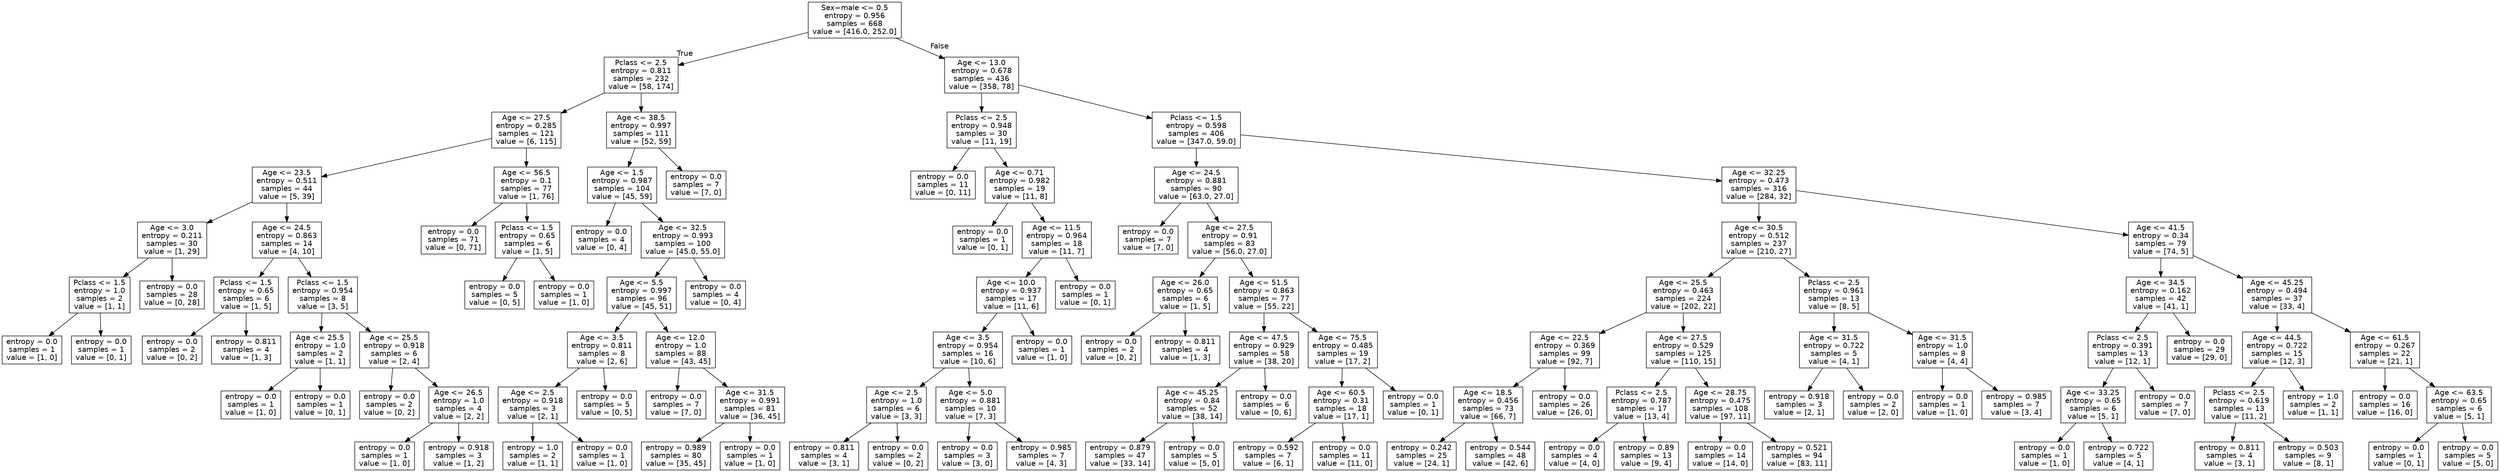 digraph Tree {
node [shape=box, fontname="helvetica"] ;
edge [fontname="helvetica"] ;
0 [label="Sex=male <= 0.5\nentropy = 0.956\nsamples = 668\nvalue = [416.0, 252.0]"] ;
1 [label="Pclass <= 2.5\nentropy = 0.811\nsamples = 232\nvalue = [58, 174]"] ;
0 -> 1 [labeldistance=2.5, labelangle=45, headlabel="True"] ;
2 [label="Age <= 27.5\nentropy = 0.285\nsamples = 121\nvalue = [6, 115]"] ;
1 -> 2 ;
3 [label="Age <= 23.5\nentropy = 0.511\nsamples = 44\nvalue = [5, 39]"] ;
2 -> 3 ;
4 [label="Age <= 3.0\nentropy = 0.211\nsamples = 30\nvalue = [1, 29]"] ;
3 -> 4 ;
5 [label="Pclass <= 1.5\nentropy = 1.0\nsamples = 2\nvalue = [1, 1]"] ;
4 -> 5 ;
6 [label="entropy = 0.0\nsamples = 1\nvalue = [1, 0]"] ;
5 -> 6 ;
7 [label="entropy = 0.0\nsamples = 1\nvalue = [0, 1]"] ;
5 -> 7 ;
8 [label="entropy = 0.0\nsamples = 28\nvalue = [0, 28]"] ;
4 -> 8 ;
9 [label="Age <= 24.5\nentropy = 0.863\nsamples = 14\nvalue = [4, 10]"] ;
3 -> 9 ;
10 [label="Pclass <= 1.5\nentropy = 0.65\nsamples = 6\nvalue = [1, 5]"] ;
9 -> 10 ;
11 [label="entropy = 0.0\nsamples = 2\nvalue = [0, 2]"] ;
10 -> 11 ;
12 [label="entropy = 0.811\nsamples = 4\nvalue = [1, 3]"] ;
10 -> 12 ;
13 [label="Pclass <= 1.5\nentropy = 0.954\nsamples = 8\nvalue = [3, 5]"] ;
9 -> 13 ;
14 [label="Age <= 25.5\nentropy = 1.0\nsamples = 2\nvalue = [1, 1]"] ;
13 -> 14 ;
15 [label="entropy = 0.0\nsamples = 1\nvalue = [1, 0]"] ;
14 -> 15 ;
16 [label="entropy = 0.0\nsamples = 1\nvalue = [0, 1]"] ;
14 -> 16 ;
17 [label="Age <= 25.5\nentropy = 0.918\nsamples = 6\nvalue = [2, 4]"] ;
13 -> 17 ;
18 [label="entropy = 0.0\nsamples = 2\nvalue = [0, 2]"] ;
17 -> 18 ;
19 [label="Age <= 26.5\nentropy = 1.0\nsamples = 4\nvalue = [2, 2]"] ;
17 -> 19 ;
20 [label="entropy = 0.0\nsamples = 1\nvalue = [1, 0]"] ;
19 -> 20 ;
21 [label="entropy = 0.918\nsamples = 3\nvalue = [1, 2]"] ;
19 -> 21 ;
22 [label="Age <= 56.5\nentropy = 0.1\nsamples = 77\nvalue = [1, 76]"] ;
2 -> 22 ;
23 [label="entropy = 0.0\nsamples = 71\nvalue = [0, 71]"] ;
22 -> 23 ;
24 [label="Pclass <= 1.5\nentropy = 0.65\nsamples = 6\nvalue = [1, 5]"] ;
22 -> 24 ;
25 [label="entropy = 0.0\nsamples = 5\nvalue = [0, 5]"] ;
24 -> 25 ;
26 [label="entropy = 0.0\nsamples = 1\nvalue = [1, 0]"] ;
24 -> 26 ;
27 [label="Age <= 38.5\nentropy = 0.997\nsamples = 111\nvalue = [52, 59]"] ;
1 -> 27 ;
28 [label="Age <= 1.5\nentropy = 0.987\nsamples = 104\nvalue = [45, 59]"] ;
27 -> 28 ;
29 [label="entropy = 0.0\nsamples = 4\nvalue = [0, 4]"] ;
28 -> 29 ;
30 [label="Age <= 32.5\nentropy = 0.993\nsamples = 100\nvalue = [45.0, 55.0]"] ;
28 -> 30 ;
31 [label="Age <= 5.5\nentropy = 0.997\nsamples = 96\nvalue = [45, 51]"] ;
30 -> 31 ;
32 [label="Age <= 3.5\nentropy = 0.811\nsamples = 8\nvalue = [2, 6]"] ;
31 -> 32 ;
33 [label="Age <= 2.5\nentropy = 0.918\nsamples = 3\nvalue = [2, 1]"] ;
32 -> 33 ;
34 [label="entropy = 1.0\nsamples = 2\nvalue = [1, 1]"] ;
33 -> 34 ;
35 [label="entropy = 0.0\nsamples = 1\nvalue = [1, 0]"] ;
33 -> 35 ;
36 [label="entropy = 0.0\nsamples = 5\nvalue = [0, 5]"] ;
32 -> 36 ;
37 [label="Age <= 12.0\nentropy = 1.0\nsamples = 88\nvalue = [43, 45]"] ;
31 -> 37 ;
38 [label="entropy = 0.0\nsamples = 7\nvalue = [7, 0]"] ;
37 -> 38 ;
39 [label="Age <= 31.5\nentropy = 0.991\nsamples = 81\nvalue = [36, 45]"] ;
37 -> 39 ;
40 [label="entropy = 0.989\nsamples = 80\nvalue = [35, 45]"] ;
39 -> 40 ;
41 [label="entropy = 0.0\nsamples = 1\nvalue = [1, 0]"] ;
39 -> 41 ;
42 [label="entropy = 0.0\nsamples = 4\nvalue = [0, 4]"] ;
30 -> 42 ;
43 [label="entropy = 0.0\nsamples = 7\nvalue = [7, 0]"] ;
27 -> 43 ;
44 [label="Age <= 13.0\nentropy = 0.678\nsamples = 436\nvalue = [358, 78]"] ;
0 -> 44 [labeldistance=2.5, labelangle=-45, headlabel="False"] ;
45 [label="Pclass <= 2.5\nentropy = 0.948\nsamples = 30\nvalue = [11, 19]"] ;
44 -> 45 ;
46 [label="entropy = 0.0\nsamples = 11\nvalue = [0, 11]"] ;
45 -> 46 ;
47 [label="Age <= 0.71\nentropy = 0.982\nsamples = 19\nvalue = [11, 8]"] ;
45 -> 47 ;
48 [label="entropy = 0.0\nsamples = 1\nvalue = [0, 1]"] ;
47 -> 48 ;
49 [label="Age <= 11.5\nentropy = 0.964\nsamples = 18\nvalue = [11, 7]"] ;
47 -> 49 ;
50 [label="Age <= 10.0\nentropy = 0.937\nsamples = 17\nvalue = [11, 6]"] ;
49 -> 50 ;
51 [label="Age <= 3.5\nentropy = 0.954\nsamples = 16\nvalue = [10, 6]"] ;
50 -> 51 ;
52 [label="Age <= 2.5\nentropy = 1.0\nsamples = 6\nvalue = [3, 3]"] ;
51 -> 52 ;
53 [label="entropy = 0.811\nsamples = 4\nvalue = [3, 1]"] ;
52 -> 53 ;
54 [label="entropy = 0.0\nsamples = 2\nvalue = [0, 2]"] ;
52 -> 54 ;
55 [label="Age <= 5.0\nentropy = 0.881\nsamples = 10\nvalue = [7, 3]"] ;
51 -> 55 ;
56 [label="entropy = 0.0\nsamples = 3\nvalue = [3, 0]"] ;
55 -> 56 ;
57 [label="entropy = 0.985\nsamples = 7\nvalue = [4, 3]"] ;
55 -> 57 ;
58 [label="entropy = 0.0\nsamples = 1\nvalue = [1, 0]"] ;
50 -> 58 ;
59 [label="entropy = 0.0\nsamples = 1\nvalue = [0, 1]"] ;
49 -> 59 ;
60 [label="Pclass <= 1.5\nentropy = 0.598\nsamples = 406\nvalue = [347.0, 59.0]"] ;
44 -> 60 ;
61 [label="Age <= 24.5\nentropy = 0.881\nsamples = 90\nvalue = [63.0, 27.0]"] ;
60 -> 61 ;
62 [label="entropy = 0.0\nsamples = 7\nvalue = [7, 0]"] ;
61 -> 62 ;
63 [label="Age <= 27.5\nentropy = 0.91\nsamples = 83\nvalue = [56.0, 27.0]"] ;
61 -> 63 ;
64 [label="Age <= 26.0\nentropy = 0.65\nsamples = 6\nvalue = [1, 5]"] ;
63 -> 64 ;
65 [label="entropy = 0.0\nsamples = 2\nvalue = [0, 2]"] ;
64 -> 65 ;
66 [label="entropy = 0.811\nsamples = 4\nvalue = [1, 3]"] ;
64 -> 66 ;
67 [label="Age <= 51.5\nentropy = 0.863\nsamples = 77\nvalue = [55, 22]"] ;
63 -> 67 ;
68 [label="Age <= 47.5\nentropy = 0.929\nsamples = 58\nvalue = [38, 20]"] ;
67 -> 68 ;
69 [label="Age <= 45.25\nentropy = 0.84\nsamples = 52\nvalue = [38, 14]"] ;
68 -> 69 ;
70 [label="entropy = 0.879\nsamples = 47\nvalue = [33, 14]"] ;
69 -> 70 ;
71 [label="entropy = 0.0\nsamples = 5\nvalue = [5, 0]"] ;
69 -> 71 ;
72 [label="entropy = 0.0\nsamples = 6\nvalue = [0, 6]"] ;
68 -> 72 ;
73 [label="Age <= 75.5\nentropy = 0.485\nsamples = 19\nvalue = [17, 2]"] ;
67 -> 73 ;
74 [label="Age <= 60.5\nentropy = 0.31\nsamples = 18\nvalue = [17, 1]"] ;
73 -> 74 ;
75 [label="entropy = 0.592\nsamples = 7\nvalue = [6, 1]"] ;
74 -> 75 ;
76 [label="entropy = 0.0\nsamples = 11\nvalue = [11, 0]"] ;
74 -> 76 ;
77 [label="entropy = 0.0\nsamples = 1\nvalue = [0, 1]"] ;
73 -> 77 ;
78 [label="Age <= 32.25\nentropy = 0.473\nsamples = 316\nvalue = [284, 32]"] ;
60 -> 78 ;
79 [label="Age <= 30.5\nentropy = 0.512\nsamples = 237\nvalue = [210, 27]"] ;
78 -> 79 ;
80 [label="Age <= 25.5\nentropy = 0.463\nsamples = 224\nvalue = [202, 22]"] ;
79 -> 80 ;
81 [label="Age <= 22.5\nentropy = 0.369\nsamples = 99\nvalue = [92, 7]"] ;
80 -> 81 ;
82 [label="Age <= 18.5\nentropy = 0.456\nsamples = 73\nvalue = [66, 7]"] ;
81 -> 82 ;
83 [label="entropy = 0.242\nsamples = 25\nvalue = [24, 1]"] ;
82 -> 83 ;
84 [label="entropy = 0.544\nsamples = 48\nvalue = [42, 6]"] ;
82 -> 84 ;
85 [label="entropy = 0.0\nsamples = 26\nvalue = [26, 0]"] ;
81 -> 85 ;
86 [label="Age <= 27.5\nentropy = 0.529\nsamples = 125\nvalue = [110, 15]"] ;
80 -> 86 ;
87 [label="Pclass <= 2.5\nentropy = 0.787\nsamples = 17\nvalue = [13, 4]"] ;
86 -> 87 ;
88 [label="entropy = 0.0\nsamples = 4\nvalue = [4, 0]"] ;
87 -> 88 ;
89 [label="entropy = 0.89\nsamples = 13\nvalue = [9, 4]"] ;
87 -> 89 ;
90 [label="Age <= 28.75\nentropy = 0.475\nsamples = 108\nvalue = [97, 11]"] ;
86 -> 90 ;
91 [label="entropy = 0.0\nsamples = 14\nvalue = [14, 0]"] ;
90 -> 91 ;
92 [label="entropy = 0.521\nsamples = 94\nvalue = [83, 11]"] ;
90 -> 92 ;
93 [label="Pclass <= 2.5\nentropy = 0.961\nsamples = 13\nvalue = [8, 5]"] ;
79 -> 93 ;
94 [label="Age <= 31.5\nentropy = 0.722\nsamples = 5\nvalue = [4, 1]"] ;
93 -> 94 ;
95 [label="entropy = 0.918\nsamples = 3\nvalue = [2, 1]"] ;
94 -> 95 ;
96 [label="entropy = 0.0\nsamples = 2\nvalue = [2, 0]"] ;
94 -> 96 ;
97 [label="Age <= 31.5\nentropy = 1.0\nsamples = 8\nvalue = [4, 4]"] ;
93 -> 97 ;
98 [label="entropy = 0.0\nsamples = 1\nvalue = [1, 0]"] ;
97 -> 98 ;
99 [label="entropy = 0.985\nsamples = 7\nvalue = [3, 4]"] ;
97 -> 99 ;
100 [label="Age <= 41.5\nentropy = 0.34\nsamples = 79\nvalue = [74, 5]"] ;
78 -> 100 ;
101 [label="Age <= 34.5\nentropy = 0.162\nsamples = 42\nvalue = [41, 1]"] ;
100 -> 101 ;
102 [label="Pclass <= 2.5\nentropy = 0.391\nsamples = 13\nvalue = [12, 1]"] ;
101 -> 102 ;
103 [label="Age <= 33.25\nentropy = 0.65\nsamples = 6\nvalue = [5, 1]"] ;
102 -> 103 ;
104 [label="entropy = 0.0\nsamples = 1\nvalue = [1, 0]"] ;
103 -> 104 ;
105 [label="entropy = 0.722\nsamples = 5\nvalue = [4, 1]"] ;
103 -> 105 ;
106 [label="entropy = 0.0\nsamples = 7\nvalue = [7, 0]"] ;
102 -> 106 ;
107 [label="entropy = 0.0\nsamples = 29\nvalue = [29, 0]"] ;
101 -> 107 ;
108 [label="Age <= 45.25\nentropy = 0.494\nsamples = 37\nvalue = [33, 4]"] ;
100 -> 108 ;
109 [label="Age <= 44.5\nentropy = 0.722\nsamples = 15\nvalue = [12, 3]"] ;
108 -> 109 ;
110 [label="Pclass <= 2.5\nentropy = 0.619\nsamples = 13\nvalue = [11, 2]"] ;
109 -> 110 ;
111 [label="entropy = 0.811\nsamples = 4\nvalue = [3, 1]"] ;
110 -> 111 ;
112 [label="entropy = 0.503\nsamples = 9\nvalue = [8, 1]"] ;
110 -> 112 ;
113 [label="entropy = 1.0\nsamples = 2\nvalue = [1, 1]"] ;
109 -> 113 ;
114 [label="Age <= 61.5\nentropy = 0.267\nsamples = 22\nvalue = [21, 1]"] ;
108 -> 114 ;
115 [label="entropy = 0.0\nsamples = 16\nvalue = [16, 0]"] ;
114 -> 115 ;
116 [label="Age <= 63.5\nentropy = 0.65\nsamples = 6\nvalue = [5, 1]"] ;
114 -> 116 ;
117 [label="entropy = 0.0\nsamples = 1\nvalue = [0, 1]"] ;
116 -> 117 ;
118 [label="entropy = 0.0\nsamples = 5\nvalue = [5, 0]"] ;
116 -> 118 ;
}